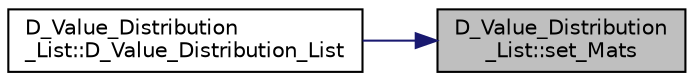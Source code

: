 digraph "D_Value_Distribution_List::set_Mats"
{
 // LATEX_PDF_SIZE
  edge [fontname="Helvetica",fontsize="10",labelfontname="Helvetica",labelfontsize="10"];
  node [fontname="Helvetica",fontsize="10",shape=record];
  rankdir="RL";
  Node1 [label="D_Value_Distribution\l_List::set_Mats",height=0.2,width=0.4,color="black", fillcolor="grey75", style="filled", fontcolor="black",tooltip=" "];
  Node1 -> Node2 [dir="back",color="midnightblue",fontsize="10",style="solid",fontname="Helvetica"];
  Node2 [label="D_Value_Distribution\l_List::D_Value_Distribution_List",height=0.2,width=0.4,color="black", fillcolor="white", style="filled",URL="$class_d___value___distribution___list.html#aa09f43c5d7847bada21221011d45622f",tooltip=" "];
}

